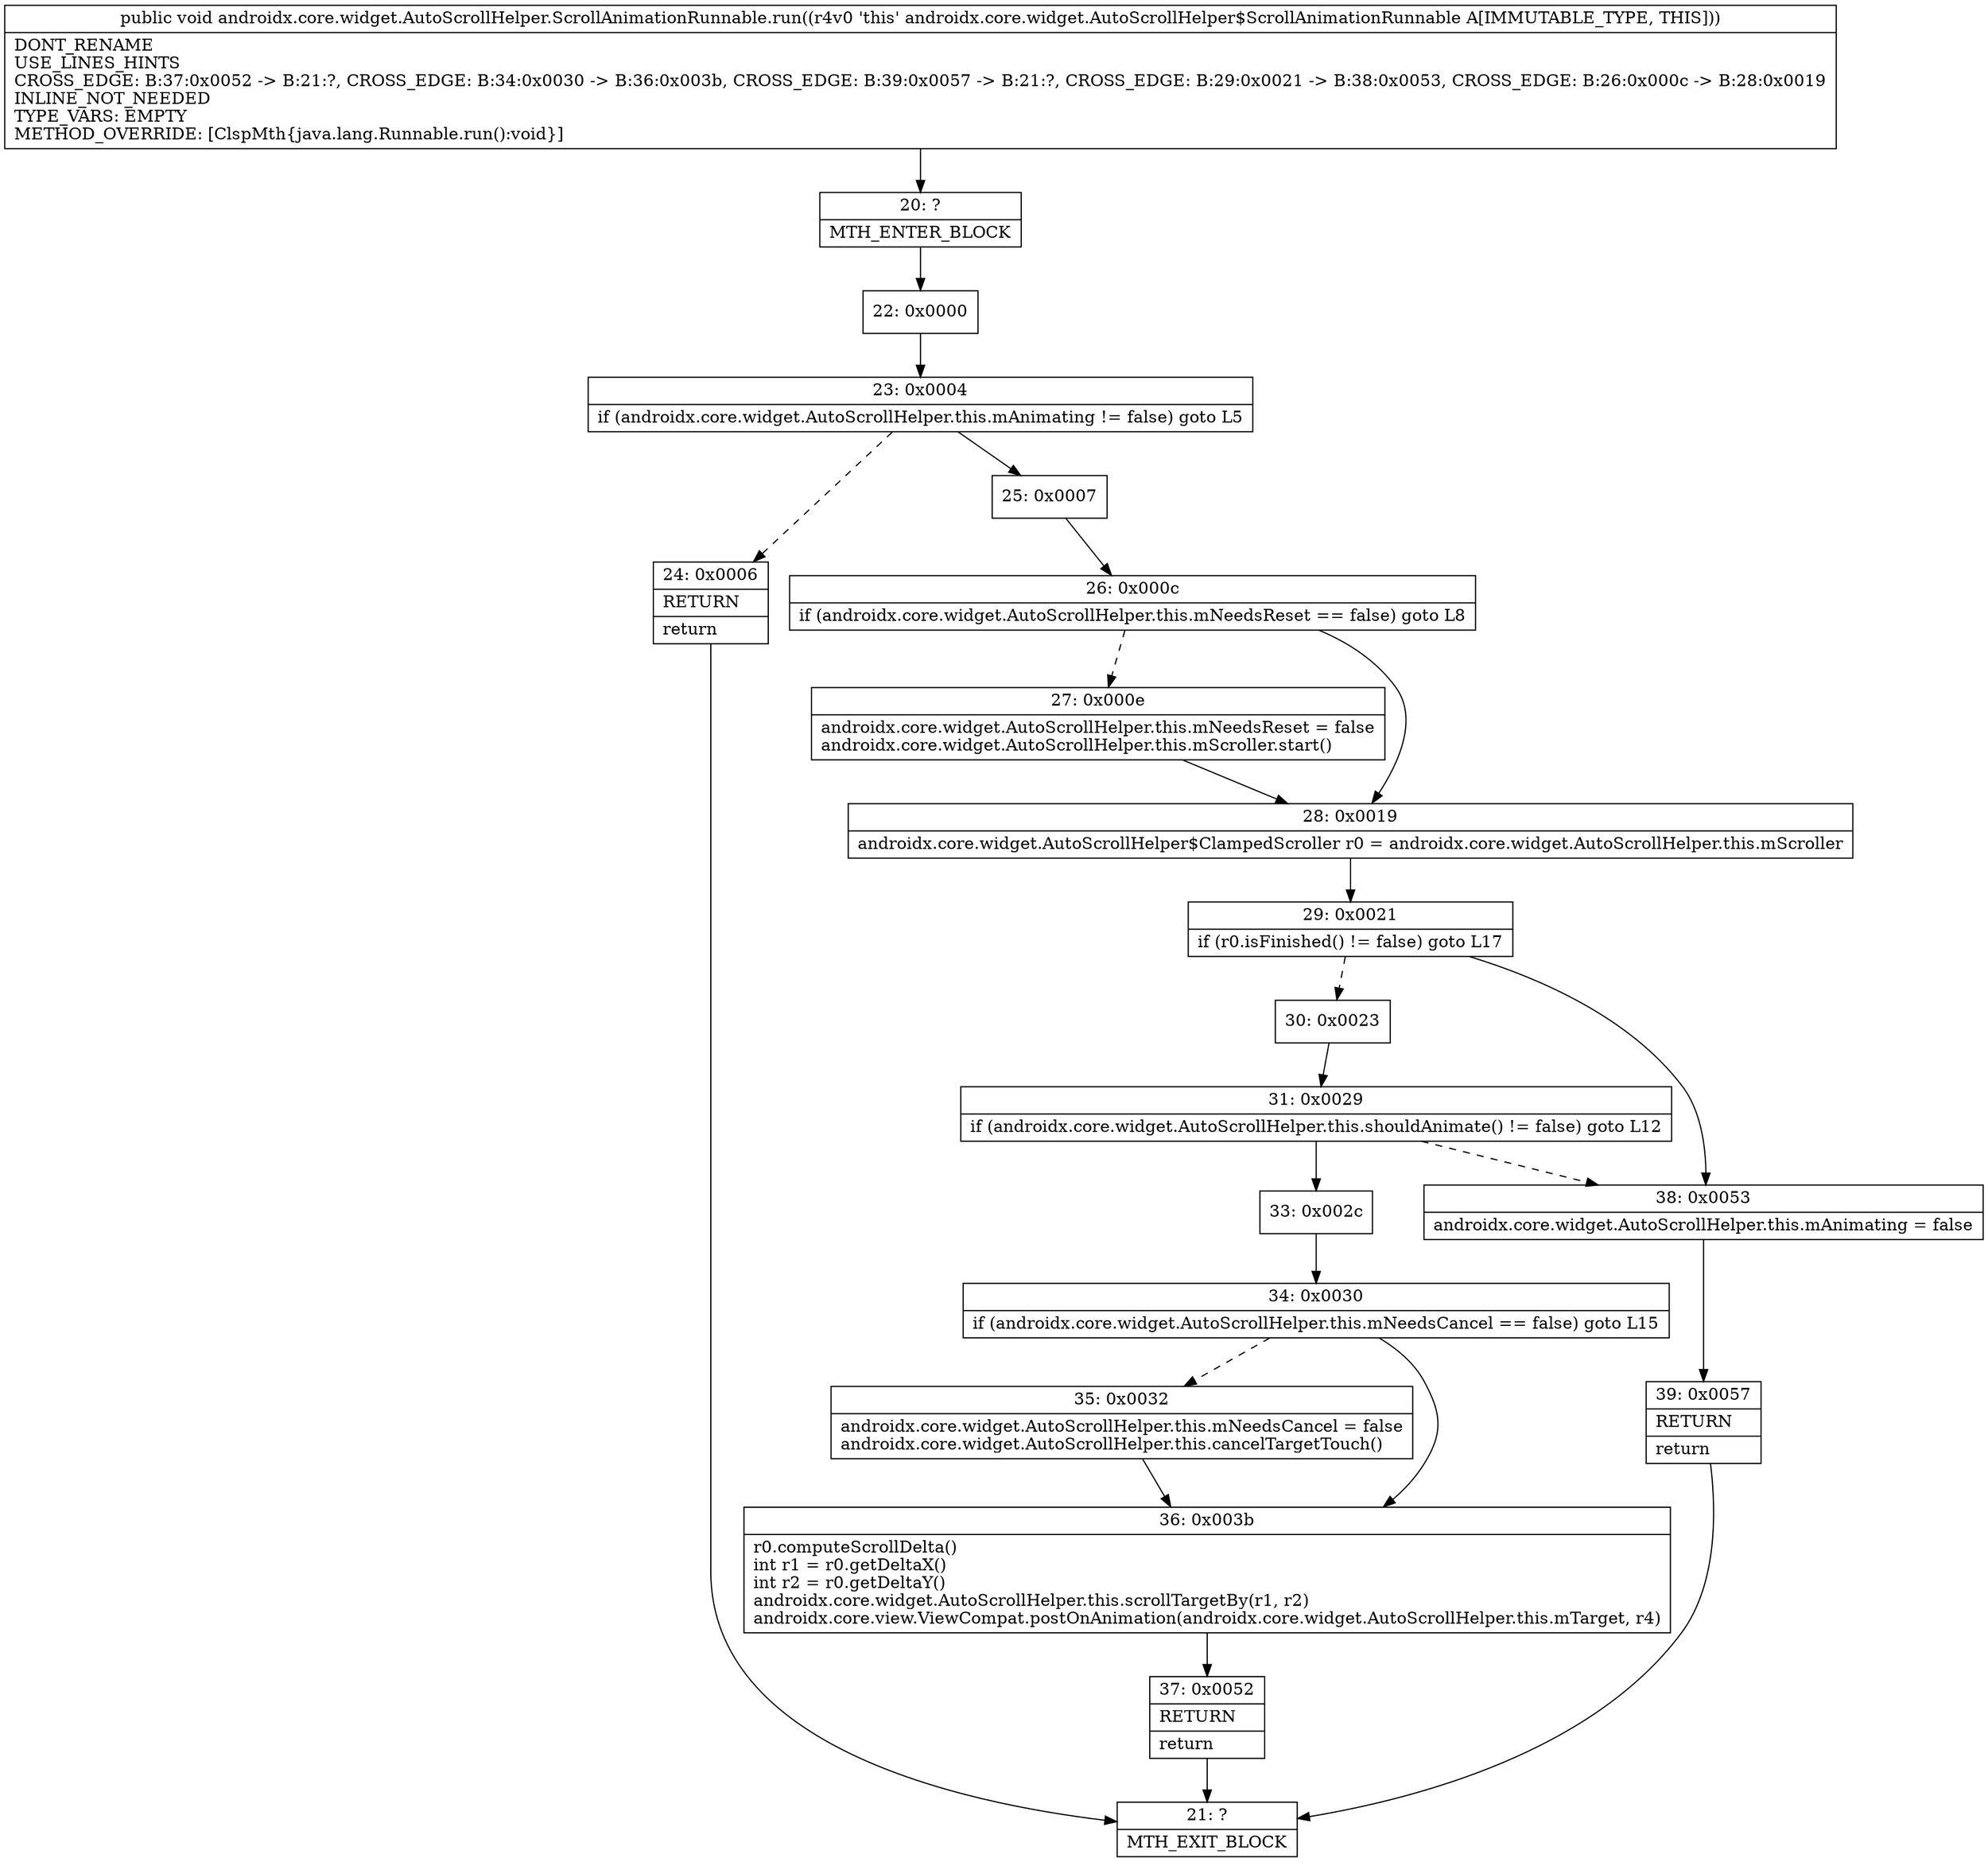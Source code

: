 digraph "CFG forandroidx.core.widget.AutoScrollHelper.ScrollAnimationRunnable.run()V" {
Node_20 [shape=record,label="{20\:\ ?|MTH_ENTER_BLOCK\l}"];
Node_22 [shape=record,label="{22\:\ 0x0000}"];
Node_23 [shape=record,label="{23\:\ 0x0004|if (androidx.core.widget.AutoScrollHelper.this.mAnimating != false) goto L5\l}"];
Node_24 [shape=record,label="{24\:\ 0x0006|RETURN\l|return\l}"];
Node_21 [shape=record,label="{21\:\ ?|MTH_EXIT_BLOCK\l}"];
Node_25 [shape=record,label="{25\:\ 0x0007}"];
Node_26 [shape=record,label="{26\:\ 0x000c|if (androidx.core.widget.AutoScrollHelper.this.mNeedsReset == false) goto L8\l}"];
Node_27 [shape=record,label="{27\:\ 0x000e|androidx.core.widget.AutoScrollHelper.this.mNeedsReset = false\landroidx.core.widget.AutoScrollHelper.this.mScroller.start()\l}"];
Node_28 [shape=record,label="{28\:\ 0x0019|androidx.core.widget.AutoScrollHelper$ClampedScroller r0 = androidx.core.widget.AutoScrollHelper.this.mScroller\l}"];
Node_29 [shape=record,label="{29\:\ 0x0021|if (r0.isFinished() != false) goto L17\l}"];
Node_30 [shape=record,label="{30\:\ 0x0023}"];
Node_31 [shape=record,label="{31\:\ 0x0029|if (androidx.core.widget.AutoScrollHelper.this.shouldAnimate() != false) goto L12\l}"];
Node_33 [shape=record,label="{33\:\ 0x002c}"];
Node_34 [shape=record,label="{34\:\ 0x0030|if (androidx.core.widget.AutoScrollHelper.this.mNeedsCancel == false) goto L15\l}"];
Node_35 [shape=record,label="{35\:\ 0x0032|androidx.core.widget.AutoScrollHelper.this.mNeedsCancel = false\landroidx.core.widget.AutoScrollHelper.this.cancelTargetTouch()\l}"];
Node_36 [shape=record,label="{36\:\ 0x003b|r0.computeScrollDelta()\lint r1 = r0.getDeltaX()\lint r2 = r0.getDeltaY()\landroidx.core.widget.AutoScrollHelper.this.scrollTargetBy(r1, r2)\landroidx.core.view.ViewCompat.postOnAnimation(androidx.core.widget.AutoScrollHelper.this.mTarget, r4)\l}"];
Node_37 [shape=record,label="{37\:\ 0x0052|RETURN\l|return\l}"];
Node_38 [shape=record,label="{38\:\ 0x0053|androidx.core.widget.AutoScrollHelper.this.mAnimating = false\l}"];
Node_39 [shape=record,label="{39\:\ 0x0057|RETURN\l|return\l}"];
MethodNode[shape=record,label="{public void androidx.core.widget.AutoScrollHelper.ScrollAnimationRunnable.run((r4v0 'this' androidx.core.widget.AutoScrollHelper$ScrollAnimationRunnable A[IMMUTABLE_TYPE, THIS]))  | DONT_RENAME\lUSE_LINES_HINTS\lCROSS_EDGE: B:37:0x0052 \-\> B:21:?, CROSS_EDGE: B:34:0x0030 \-\> B:36:0x003b, CROSS_EDGE: B:39:0x0057 \-\> B:21:?, CROSS_EDGE: B:29:0x0021 \-\> B:38:0x0053, CROSS_EDGE: B:26:0x000c \-\> B:28:0x0019\lINLINE_NOT_NEEDED\lTYPE_VARS: EMPTY\lMETHOD_OVERRIDE: [ClspMth\{java.lang.Runnable.run():void\}]\l}"];
MethodNode -> Node_20;Node_20 -> Node_22;
Node_22 -> Node_23;
Node_23 -> Node_24[style=dashed];
Node_23 -> Node_25;
Node_24 -> Node_21;
Node_25 -> Node_26;
Node_26 -> Node_27[style=dashed];
Node_26 -> Node_28;
Node_27 -> Node_28;
Node_28 -> Node_29;
Node_29 -> Node_30[style=dashed];
Node_29 -> Node_38;
Node_30 -> Node_31;
Node_31 -> Node_33;
Node_31 -> Node_38[style=dashed];
Node_33 -> Node_34;
Node_34 -> Node_35[style=dashed];
Node_34 -> Node_36;
Node_35 -> Node_36;
Node_36 -> Node_37;
Node_37 -> Node_21;
Node_38 -> Node_39;
Node_39 -> Node_21;
}

